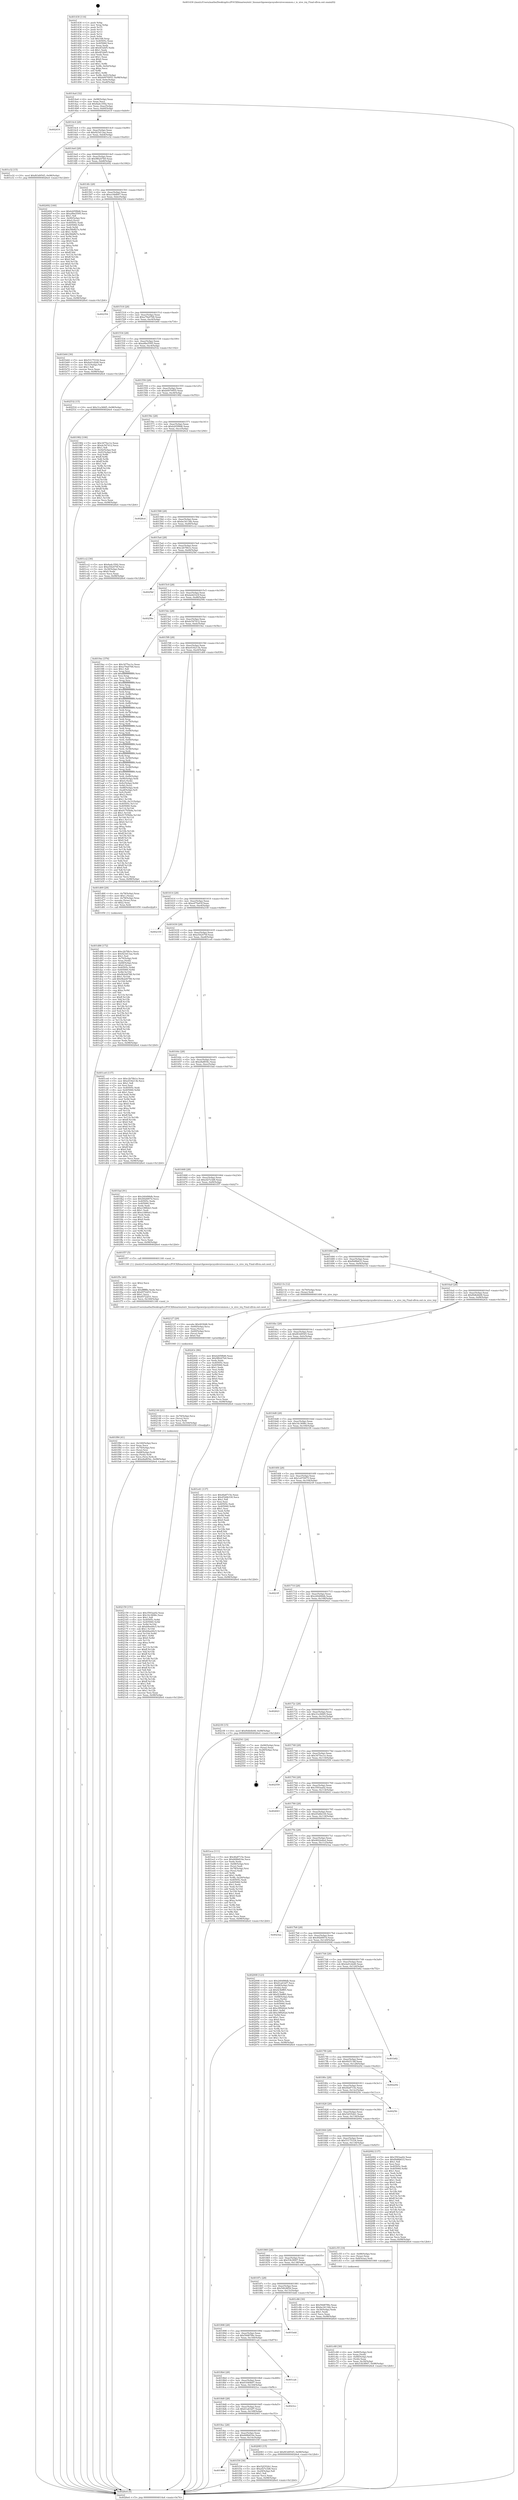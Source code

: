digraph "0x401430" {
  label = "0x401430 (/mnt/c/Users/mathe/Desktop/tcc/POCII/binaries/extr_linuxarchpowerpcsysdevxivecommon.c_is_xive_irq_Final-ollvm.out::main(0))"
  labelloc = "t"
  node[shape=record]

  Entry [label="",width=0.3,height=0.3,shape=circle,fillcolor=black,style=filled]
  "0x4014a4" [label="{
     0x4014a4 [32]\l
     | [instrs]\l
     &nbsp;&nbsp;0x4014a4 \<+6\>: mov -0x98(%rbp),%eax\l
     &nbsp;&nbsp;0x4014aa \<+2\>: mov %eax,%ecx\l
     &nbsp;&nbsp;0x4014ac \<+6\>: sub $0x8adc3592,%ecx\l
     &nbsp;&nbsp;0x4014b2 \<+6\>: mov %eax,-0xac(%rbp)\l
     &nbsp;&nbsp;0x4014b8 \<+6\>: mov %ecx,-0xb0(%rbp)\l
     &nbsp;&nbsp;0x4014be \<+6\>: je 0000000000402419 \<main+0xfe9\>\l
  }"]
  "0x402419" [label="{
     0x402419\l
  }", style=dashed]
  "0x4014c4" [label="{
     0x4014c4 [28]\l
     | [instrs]\l
     &nbsp;&nbsp;0x4014c4 \<+5\>: jmp 00000000004014c9 \<main+0x99\>\l
     &nbsp;&nbsp;0x4014c9 \<+6\>: mov -0xac(%rbp),%eax\l
     &nbsp;&nbsp;0x4014cf \<+5\>: sub $0x923d13aa,%eax\l
     &nbsp;&nbsp;0x4014d4 \<+6\>: mov %eax,-0xb4(%rbp)\l
     &nbsp;&nbsp;0x4014da \<+6\>: je 0000000000401e32 \<main+0xa02\>\l
  }"]
  Exit [label="",width=0.3,height=0.3,shape=circle,fillcolor=black,style=filled,peripheries=2]
  "0x401e32" [label="{
     0x401e32 [15]\l
     | [instrs]\l
     &nbsp;&nbsp;0x401e32 \<+10\>: movl $0xf63d9545,-0x98(%rbp)\l
     &nbsp;&nbsp;0x401e3c \<+5\>: jmp 00000000004026e4 \<main+0x12b4\>\l
  }"]
  "0x4014e0" [label="{
     0x4014e0 [28]\l
     | [instrs]\l
     &nbsp;&nbsp;0x4014e0 \<+5\>: jmp 00000000004014e5 \<main+0xb5\>\l
     &nbsp;&nbsp;0x4014e5 \<+6\>: mov -0xac(%rbp),%eax\l
     &nbsp;&nbsp;0x4014eb \<+5\>: sub $0x9f6247b9,%eax\l
     &nbsp;&nbsp;0x4014f0 \<+6\>: mov %eax,-0xb8(%rbp)\l
     &nbsp;&nbsp;0x4014f6 \<+6\>: je 0000000000402492 \<main+0x1062\>\l
  }"]
  "0x402159" [label="{
     0x402159 [151]\l
     | [instrs]\l
     &nbsp;&nbsp;0x402159 \<+5\>: mov $0x3593aa02,%eax\l
     &nbsp;&nbsp;0x40215e \<+5\>: mov $0x16c3696c,%esi\l
     &nbsp;&nbsp;0x402163 \<+2\>: mov $0x1,%dl\l
     &nbsp;&nbsp;0x402165 \<+8\>: mov 0x40505c,%r8d\l
     &nbsp;&nbsp;0x40216d \<+8\>: mov 0x405060,%r9d\l
     &nbsp;&nbsp;0x402175 \<+3\>: mov %r8d,%r10d\l
     &nbsp;&nbsp;0x402178 \<+7\>: sub $0xb9ee00c5,%r10d\l
     &nbsp;&nbsp;0x40217f \<+4\>: sub $0x1,%r10d\l
     &nbsp;&nbsp;0x402183 \<+7\>: add $0xb9ee00c5,%r10d\l
     &nbsp;&nbsp;0x40218a \<+4\>: imul %r10d,%r8d\l
     &nbsp;&nbsp;0x40218e \<+4\>: and $0x1,%r8d\l
     &nbsp;&nbsp;0x402192 \<+4\>: cmp $0x0,%r8d\l
     &nbsp;&nbsp;0x402196 \<+4\>: sete %r11b\l
     &nbsp;&nbsp;0x40219a \<+4\>: cmp $0xa,%r9d\l
     &nbsp;&nbsp;0x40219e \<+3\>: setl %bl\l
     &nbsp;&nbsp;0x4021a1 \<+3\>: mov %r11b,%r14b\l
     &nbsp;&nbsp;0x4021a4 \<+4\>: xor $0xff,%r14b\l
     &nbsp;&nbsp;0x4021a8 \<+3\>: mov %bl,%r15b\l
     &nbsp;&nbsp;0x4021ab \<+4\>: xor $0xff,%r15b\l
     &nbsp;&nbsp;0x4021af \<+3\>: xor $0x1,%dl\l
     &nbsp;&nbsp;0x4021b2 \<+3\>: mov %r14b,%r12b\l
     &nbsp;&nbsp;0x4021b5 \<+4\>: and $0xff,%r12b\l
     &nbsp;&nbsp;0x4021b9 \<+3\>: and %dl,%r11b\l
     &nbsp;&nbsp;0x4021bc \<+3\>: mov %r15b,%r13b\l
     &nbsp;&nbsp;0x4021bf \<+4\>: and $0xff,%r13b\l
     &nbsp;&nbsp;0x4021c3 \<+2\>: and %dl,%bl\l
     &nbsp;&nbsp;0x4021c5 \<+3\>: or %r11b,%r12b\l
     &nbsp;&nbsp;0x4021c8 \<+3\>: or %bl,%r13b\l
     &nbsp;&nbsp;0x4021cb \<+3\>: xor %r13b,%r12b\l
     &nbsp;&nbsp;0x4021ce \<+3\>: or %r15b,%r14b\l
     &nbsp;&nbsp;0x4021d1 \<+4\>: xor $0xff,%r14b\l
     &nbsp;&nbsp;0x4021d5 \<+3\>: or $0x1,%dl\l
     &nbsp;&nbsp;0x4021d8 \<+3\>: and %dl,%r14b\l
     &nbsp;&nbsp;0x4021db \<+3\>: or %r14b,%r12b\l
     &nbsp;&nbsp;0x4021de \<+4\>: test $0x1,%r12b\l
     &nbsp;&nbsp;0x4021e2 \<+3\>: cmovne %esi,%eax\l
     &nbsp;&nbsp;0x4021e5 \<+6\>: mov %eax,-0x98(%rbp)\l
     &nbsp;&nbsp;0x4021eb \<+5\>: jmp 00000000004026e4 \<main+0x12b4\>\l
  }"]
  "0x402492" [label="{
     0x402492 [160]\l
     | [instrs]\l
     &nbsp;&nbsp;0x402492 \<+5\>: mov $0xb205f8d6,%eax\l
     &nbsp;&nbsp;0x402497 \<+5\>: mov $0xa9be5595,%ecx\l
     &nbsp;&nbsp;0x40249c \<+2\>: mov $0x1,%dl\l
     &nbsp;&nbsp;0x40249e \<+7\>: mov -0x90(%rbp),%rsi\l
     &nbsp;&nbsp;0x4024a5 \<+6\>: movl $0x0,(%rsi)\l
     &nbsp;&nbsp;0x4024ab \<+7\>: mov 0x40505c,%edi\l
     &nbsp;&nbsp;0x4024b2 \<+8\>: mov 0x405060,%r8d\l
     &nbsp;&nbsp;0x4024ba \<+3\>: mov %edi,%r9d\l
     &nbsp;&nbsp;0x4024bd \<+7\>: add $0x56bff27e,%r9d\l
     &nbsp;&nbsp;0x4024c4 \<+4\>: sub $0x1,%r9d\l
     &nbsp;&nbsp;0x4024c8 \<+7\>: sub $0x56bff27e,%r9d\l
     &nbsp;&nbsp;0x4024cf \<+4\>: imul %r9d,%edi\l
     &nbsp;&nbsp;0x4024d3 \<+3\>: and $0x1,%edi\l
     &nbsp;&nbsp;0x4024d6 \<+3\>: cmp $0x0,%edi\l
     &nbsp;&nbsp;0x4024d9 \<+4\>: sete %r10b\l
     &nbsp;&nbsp;0x4024dd \<+4\>: cmp $0xa,%r8d\l
     &nbsp;&nbsp;0x4024e1 \<+4\>: setl %r11b\l
     &nbsp;&nbsp;0x4024e5 \<+3\>: mov %r10b,%bl\l
     &nbsp;&nbsp;0x4024e8 \<+3\>: xor $0xff,%bl\l
     &nbsp;&nbsp;0x4024eb \<+3\>: mov %r11b,%r14b\l
     &nbsp;&nbsp;0x4024ee \<+4\>: xor $0xff,%r14b\l
     &nbsp;&nbsp;0x4024f2 \<+3\>: xor $0x0,%dl\l
     &nbsp;&nbsp;0x4024f5 \<+3\>: mov %bl,%r15b\l
     &nbsp;&nbsp;0x4024f8 \<+4\>: and $0x0,%r15b\l
     &nbsp;&nbsp;0x4024fc \<+3\>: and %dl,%r10b\l
     &nbsp;&nbsp;0x4024ff \<+3\>: mov %r14b,%r12b\l
     &nbsp;&nbsp;0x402502 \<+4\>: and $0x0,%r12b\l
     &nbsp;&nbsp;0x402506 \<+3\>: and %dl,%r11b\l
     &nbsp;&nbsp;0x402509 \<+3\>: or %r10b,%r15b\l
     &nbsp;&nbsp;0x40250c \<+3\>: or %r11b,%r12b\l
     &nbsp;&nbsp;0x40250f \<+3\>: xor %r12b,%r15b\l
     &nbsp;&nbsp;0x402512 \<+3\>: or %r14b,%bl\l
     &nbsp;&nbsp;0x402515 \<+3\>: xor $0xff,%bl\l
     &nbsp;&nbsp;0x402518 \<+3\>: or $0x0,%dl\l
     &nbsp;&nbsp;0x40251b \<+2\>: and %dl,%bl\l
     &nbsp;&nbsp;0x40251d \<+3\>: or %bl,%r15b\l
     &nbsp;&nbsp;0x402520 \<+4\>: test $0x1,%r15b\l
     &nbsp;&nbsp;0x402524 \<+3\>: cmovne %ecx,%eax\l
     &nbsp;&nbsp;0x402527 \<+6\>: mov %eax,-0x98(%rbp)\l
     &nbsp;&nbsp;0x40252d \<+5\>: jmp 00000000004026e4 \<main+0x12b4\>\l
  }"]
  "0x4014fc" [label="{
     0x4014fc [28]\l
     | [instrs]\l
     &nbsp;&nbsp;0x4014fc \<+5\>: jmp 0000000000401501 \<main+0xd1\>\l
     &nbsp;&nbsp;0x401501 \<+6\>: mov -0xac(%rbp),%eax\l
     &nbsp;&nbsp;0x401507 \<+5\>: sub $0xa16bf847,%eax\l
     &nbsp;&nbsp;0x40150c \<+6\>: mov %eax,-0xbc(%rbp)\l
     &nbsp;&nbsp;0x401512 \<+6\>: je 0000000000402354 \<main+0xf24\>\l
  }"]
  "0x402144" [label="{
     0x402144 [21]\l
     | [instrs]\l
     &nbsp;&nbsp;0x402144 \<+4\>: mov -0x70(%rbp),%rcx\l
     &nbsp;&nbsp;0x402148 \<+3\>: mov (%rcx),%rcx\l
     &nbsp;&nbsp;0x40214b \<+3\>: mov %rcx,%rdi\l
     &nbsp;&nbsp;0x40214e \<+6\>: mov %eax,-0x164(%rbp)\l
     &nbsp;&nbsp;0x402154 \<+5\>: call 0000000000401030 \<free@plt\>\l
     | [calls]\l
     &nbsp;&nbsp;0x401030 \{1\} (unknown)\l
  }"]
  "0x402354" [label="{
     0x402354\l
  }", style=dashed]
  "0x401518" [label="{
     0x401518 [28]\l
     | [instrs]\l
     &nbsp;&nbsp;0x401518 \<+5\>: jmp 000000000040151d \<main+0xed\>\l
     &nbsp;&nbsp;0x40151d \<+6\>: mov -0xac(%rbp),%eax\l
     &nbsp;&nbsp;0x401523 \<+5\>: sub $0xa79a0768,%eax\l
     &nbsp;&nbsp;0x401528 \<+6\>: mov %eax,-0xc0(%rbp)\l
     &nbsp;&nbsp;0x40152e \<+6\>: je 0000000000401b64 \<main+0x734\>\l
  }"]
  "0x402127" [label="{
     0x402127 [29]\l
     | [instrs]\l
     &nbsp;&nbsp;0x402127 \<+10\>: movabs $0x4030d6,%rdi\l
     &nbsp;&nbsp;0x402131 \<+4\>: mov -0x60(%rbp),%rcx\l
     &nbsp;&nbsp;0x402135 \<+2\>: mov %eax,(%rcx)\l
     &nbsp;&nbsp;0x402137 \<+4\>: mov -0x60(%rbp),%rcx\l
     &nbsp;&nbsp;0x40213b \<+2\>: mov (%rcx),%esi\l
     &nbsp;&nbsp;0x40213d \<+2\>: mov $0x0,%al\l
     &nbsp;&nbsp;0x40213f \<+5\>: call 0000000000401040 \<printf@plt\>\l
     | [calls]\l
     &nbsp;&nbsp;0x401040 \{1\} (unknown)\l
  }"]
  "0x401b64" [label="{
     0x401b64 [30]\l
     | [instrs]\l
     &nbsp;&nbsp;0x401b64 \<+5\>: mov $0x53175334,%eax\l
     &nbsp;&nbsp;0x401b69 \<+5\>: mov $0x4a01d2d0,%ecx\l
     &nbsp;&nbsp;0x401b6e \<+3\>: mov -0x31(%rbp),%dl\l
     &nbsp;&nbsp;0x401b71 \<+3\>: test $0x1,%dl\l
     &nbsp;&nbsp;0x401b74 \<+3\>: cmovne %ecx,%eax\l
     &nbsp;&nbsp;0x401b77 \<+6\>: mov %eax,-0x98(%rbp)\l
     &nbsp;&nbsp;0x401b7d \<+5\>: jmp 00000000004026e4 \<main+0x12b4\>\l
  }"]
  "0x401534" [label="{
     0x401534 [28]\l
     | [instrs]\l
     &nbsp;&nbsp;0x401534 \<+5\>: jmp 0000000000401539 \<main+0x109\>\l
     &nbsp;&nbsp;0x401539 \<+6\>: mov -0xac(%rbp),%eax\l
     &nbsp;&nbsp;0x40153f \<+5\>: sub $0xa9be5595,%eax\l
     &nbsp;&nbsp;0x401544 \<+6\>: mov %eax,-0xc4(%rbp)\l
     &nbsp;&nbsp;0x40154a \<+6\>: je 0000000000402532 \<main+0x1102\>\l
  }"]
  "0x401f84" [label="{
     0x401f84 [41]\l
     | [instrs]\l
     &nbsp;&nbsp;0x401f84 \<+6\>: mov -0x160(%rbp),%ecx\l
     &nbsp;&nbsp;0x401f8a \<+3\>: imul %eax,%ecx\l
     &nbsp;&nbsp;0x401f8d \<+4\>: mov -0x70(%rbp),%rsi\l
     &nbsp;&nbsp;0x401f91 \<+3\>: mov (%rsi),%rsi\l
     &nbsp;&nbsp;0x401f94 \<+4\>: mov -0x68(%rbp),%rdi\l
     &nbsp;&nbsp;0x401f98 \<+3\>: movslq (%rdi),%rdi\l
     &nbsp;&nbsp;0x401f9b \<+3\>: mov %ecx,(%rsi,%rdi,4)\l
     &nbsp;&nbsp;0x401f9e \<+10\>: movl $0xe8af654c,-0x98(%rbp)\l
     &nbsp;&nbsp;0x401fa8 \<+5\>: jmp 00000000004026e4 \<main+0x12b4\>\l
  }"]
  "0x402532" [label="{
     0x402532 [15]\l
     | [instrs]\l
     &nbsp;&nbsp;0x402532 \<+10\>: movl $0x31a36fd5,-0x98(%rbp)\l
     &nbsp;&nbsp;0x40253c \<+5\>: jmp 00000000004026e4 \<main+0x12b4\>\l
  }"]
  "0x401550" [label="{
     0x401550 [28]\l
     | [instrs]\l
     &nbsp;&nbsp;0x401550 \<+5\>: jmp 0000000000401555 \<main+0x125\>\l
     &nbsp;&nbsp;0x401555 \<+6\>: mov -0xac(%rbp),%eax\l
     &nbsp;&nbsp;0x40155b \<+5\>: sub $0xb0970955,%eax\l
     &nbsp;&nbsp;0x401560 \<+6\>: mov %eax,-0xc8(%rbp)\l
     &nbsp;&nbsp;0x401566 \<+6\>: je 0000000000401982 \<main+0x552\>\l
  }"]
  "0x401f5c" [label="{
     0x401f5c [40]\l
     | [instrs]\l
     &nbsp;&nbsp;0x401f5c \<+5\>: mov $0x2,%ecx\l
     &nbsp;&nbsp;0x401f61 \<+1\>: cltd\l
     &nbsp;&nbsp;0x401f62 \<+2\>: idiv %ecx\l
     &nbsp;&nbsp;0x401f64 \<+6\>: imul $0xfffffffe,%edx,%ecx\l
     &nbsp;&nbsp;0x401f6a \<+6\>: add $0x65722f31,%ecx\l
     &nbsp;&nbsp;0x401f70 \<+3\>: add $0x1,%ecx\l
     &nbsp;&nbsp;0x401f73 \<+6\>: sub $0x65722f31,%ecx\l
     &nbsp;&nbsp;0x401f79 \<+6\>: mov %ecx,-0x160(%rbp)\l
     &nbsp;&nbsp;0x401f7f \<+5\>: call 0000000000401160 \<next_i\>\l
     | [calls]\l
     &nbsp;&nbsp;0x401160 \{1\} (/mnt/c/Users/mathe/Desktop/tcc/POCII/binaries/extr_linuxarchpowerpcsysdevxivecommon.c_is_xive_irq_Final-ollvm.out::next_i)\l
  }"]
  "0x401982" [label="{
     0x401982 [106]\l
     | [instrs]\l
     &nbsp;&nbsp;0x401982 \<+5\>: mov $0x3475ec1e,%eax\l
     &nbsp;&nbsp;0x401987 \<+5\>: mov $0xdc547412,%ecx\l
     &nbsp;&nbsp;0x40198c \<+2\>: mov $0x1,%dl\l
     &nbsp;&nbsp;0x40198e \<+7\>: mov -0x92(%rbp),%sil\l
     &nbsp;&nbsp;0x401995 \<+7\>: mov -0x91(%rbp),%dil\l
     &nbsp;&nbsp;0x40199c \<+3\>: mov %sil,%r8b\l
     &nbsp;&nbsp;0x40199f \<+4\>: xor $0xff,%r8b\l
     &nbsp;&nbsp;0x4019a3 \<+3\>: mov %dil,%r9b\l
     &nbsp;&nbsp;0x4019a6 \<+4\>: xor $0xff,%r9b\l
     &nbsp;&nbsp;0x4019aa \<+3\>: xor $0x1,%dl\l
     &nbsp;&nbsp;0x4019ad \<+3\>: mov %r8b,%r10b\l
     &nbsp;&nbsp;0x4019b0 \<+4\>: and $0xff,%r10b\l
     &nbsp;&nbsp;0x4019b4 \<+3\>: and %dl,%sil\l
     &nbsp;&nbsp;0x4019b7 \<+3\>: mov %r9b,%r11b\l
     &nbsp;&nbsp;0x4019ba \<+4\>: and $0xff,%r11b\l
     &nbsp;&nbsp;0x4019be \<+3\>: and %dl,%dil\l
     &nbsp;&nbsp;0x4019c1 \<+3\>: or %sil,%r10b\l
     &nbsp;&nbsp;0x4019c4 \<+3\>: or %dil,%r11b\l
     &nbsp;&nbsp;0x4019c7 \<+3\>: xor %r11b,%r10b\l
     &nbsp;&nbsp;0x4019ca \<+3\>: or %r9b,%r8b\l
     &nbsp;&nbsp;0x4019cd \<+4\>: xor $0xff,%r8b\l
     &nbsp;&nbsp;0x4019d1 \<+3\>: or $0x1,%dl\l
     &nbsp;&nbsp;0x4019d4 \<+3\>: and %dl,%r8b\l
     &nbsp;&nbsp;0x4019d7 \<+3\>: or %r8b,%r10b\l
     &nbsp;&nbsp;0x4019da \<+4\>: test $0x1,%r10b\l
     &nbsp;&nbsp;0x4019de \<+3\>: cmovne %ecx,%eax\l
     &nbsp;&nbsp;0x4019e1 \<+6\>: mov %eax,-0x98(%rbp)\l
     &nbsp;&nbsp;0x4019e7 \<+5\>: jmp 00000000004026e4 \<main+0x12b4\>\l
  }"]
  "0x40156c" [label="{
     0x40156c [28]\l
     | [instrs]\l
     &nbsp;&nbsp;0x40156c \<+5\>: jmp 0000000000401571 \<main+0x141\>\l
     &nbsp;&nbsp;0x401571 \<+6\>: mov -0xac(%rbp),%eax\l
     &nbsp;&nbsp;0x401577 \<+5\>: sub $0xb205f8d6,%eax\l
     &nbsp;&nbsp;0x40157c \<+6\>: mov %eax,-0xcc(%rbp)\l
     &nbsp;&nbsp;0x401582 \<+6\>: je 00000000004026cd \<main+0x129d\>\l
  }"]
  "0x4026e4" [label="{
     0x4026e4 [5]\l
     | [instrs]\l
     &nbsp;&nbsp;0x4026e4 \<+5\>: jmp 00000000004014a4 \<main+0x74\>\l
  }"]
  "0x401430" [label="{
     0x401430 [116]\l
     | [instrs]\l
     &nbsp;&nbsp;0x401430 \<+1\>: push %rbp\l
     &nbsp;&nbsp;0x401431 \<+3\>: mov %rsp,%rbp\l
     &nbsp;&nbsp;0x401434 \<+2\>: push %r15\l
     &nbsp;&nbsp;0x401436 \<+2\>: push %r14\l
     &nbsp;&nbsp;0x401438 \<+2\>: push %r13\l
     &nbsp;&nbsp;0x40143a \<+2\>: push %r12\l
     &nbsp;&nbsp;0x40143c \<+1\>: push %rbx\l
     &nbsp;&nbsp;0x40143d \<+7\>: sub $0x168,%rsp\l
     &nbsp;&nbsp;0x401444 \<+7\>: mov 0x40505c,%eax\l
     &nbsp;&nbsp;0x40144b \<+7\>: mov 0x405060,%ecx\l
     &nbsp;&nbsp;0x401452 \<+2\>: mov %eax,%edx\l
     &nbsp;&nbsp;0x401454 \<+6\>: add $0x4f32bf5,%edx\l
     &nbsp;&nbsp;0x40145a \<+3\>: sub $0x1,%edx\l
     &nbsp;&nbsp;0x40145d \<+6\>: sub $0x4f32bf5,%edx\l
     &nbsp;&nbsp;0x401463 \<+3\>: imul %edx,%eax\l
     &nbsp;&nbsp;0x401466 \<+3\>: and $0x1,%eax\l
     &nbsp;&nbsp;0x401469 \<+3\>: cmp $0x0,%eax\l
     &nbsp;&nbsp;0x40146c \<+4\>: sete %r8b\l
     &nbsp;&nbsp;0x401470 \<+4\>: and $0x1,%r8b\l
     &nbsp;&nbsp;0x401474 \<+7\>: mov %r8b,-0x92(%rbp)\l
     &nbsp;&nbsp;0x40147b \<+3\>: cmp $0xa,%ecx\l
     &nbsp;&nbsp;0x40147e \<+4\>: setl %r8b\l
     &nbsp;&nbsp;0x401482 \<+4\>: and $0x1,%r8b\l
     &nbsp;&nbsp;0x401486 \<+7\>: mov %r8b,-0x91(%rbp)\l
     &nbsp;&nbsp;0x40148d \<+10\>: movl $0xb0970955,-0x98(%rbp)\l
     &nbsp;&nbsp;0x401497 \<+6\>: mov %edi,-0x9c(%rbp)\l
     &nbsp;&nbsp;0x40149d \<+7\>: mov %rsi,-0xa8(%rbp)\l
  }"]
  "0x401908" [label="{
     0x401908\l
  }", style=dashed]
  "0x4026cd" [label="{
     0x4026cd\l
  }", style=dashed]
  "0x401588" [label="{
     0x401588 [28]\l
     | [instrs]\l
     &nbsp;&nbsp;0x401588 \<+5\>: jmp 000000000040158d \<main+0x15d\>\l
     &nbsp;&nbsp;0x40158d \<+6\>: mov -0xac(%rbp),%eax\l
     &nbsp;&nbsp;0x401593 \<+5\>: sub $0xbe34134b,%eax\l
     &nbsp;&nbsp;0x401598 \<+6\>: mov %eax,-0xd0(%rbp)\l
     &nbsp;&nbsp;0x40159e \<+6\>: je 0000000000401cc2 \<main+0x892\>\l
  }"]
  "0x401f39" [label="{
     0x401f39 [30]\l
     | [instrs]\l
     &nbsp;&nbsp;0x401f39 \<+5\>: mov $0x52f352b1,%eax\l
     &nbsp;&nbsp;0x401f3e \<+5\>: mov $0xef27e3d8,%ecx\l
     &nbsp;&nbsp;0x401f43 \<+3\>: mov -0x29(%rbp),%dl\l
     &nbsp;&nbsp;0x401f46 \<+3\>: test $0x1,%dl\l
     &nbsp;&nbsp;0x401f49 \<+3\>: cmovne %ecx,%eax\l
     &nbsp;&nbsp;0x401f4c \<+6\>: mov %eax,-0x98(%rbp)\l
     &nbsp;&nbsp;0x401f52 \<+5\>: jmp 00000000004026e4 \<main+0x12b4\>\l
  }"]
  "0x401cc2" [label="{
     0x401cc2 [30]\l
     | [instrs]\l
     &nbsp;&nbsp;0x401cc2 \<+5\>: mov $0x8adc3592,%eax\l
     &nbsp;&nbsp;0x401cc7 \<+5\>: mov $0xe542470f,%ecx\l
     &nbsp;&nbsp;0x401ccc \<+3\>: mov -0x30(%rbp),%edx\l
     &nbsp;&nbsp;0x401ccf \<+3\>: cmp $0x0,%edx\l
     &nbsp;&nbsp;0x401cd2 \<+3\>: cmove %ecx,%eax\l
     &nbsp;&nbsp;0x401cd5 \<+6\>: mov %eax,-0x98(%rbp)\l
     &nbsp;&nbsp;0x401cdb \<+5\>: jmp 00000000004026e4 \<main+0x12b4\>\l
  }"]
  "0x4015a4" [label="{
     0x4015a4 [28]\l
     | [instrs]\l
     &nbsp;&nbsp;0x4015a4 \<+5\>: jmp 00000000004015a9 \<main+0x179\>\l
     &nbsp;&nbsp;0x4015a9 \<+6\>: mov -0xac(%rbp),%eax\l
     &nbsp;&nbsp;0x4015af \<+5\>: sub $0xc2b78b1e,%eax\l
     &nbsp;&nbsp;0x4015b4 \<+6\>: mov %eax,-0xd4(%rbp)\l
     &nbsp;&nbsp;0x4015ba \<+6\>: je 00000000004025bf \<main+0x118f\>\l
  }"]
  "0x4018ec" [label="{
     0x4018ec [28]\l
     | [instrs]\l
     &nbsp;&nbsp;0x4018ec \<+5\>: jmp 00000000004018f1 \<main+0x4c1\>\l
     &nbsp;&nbsp;0x4018f1 \<+6\>: mov -0xac(%rbp),%eax\l
     &nbsp;&nbsp;0x4018f7 \<+5\>: sub $0x668b816e,%eax\l
     &nbsp;&nbsp;0x4018fc \<+6\>: mov %eax,-0x14c(%rbp)\l
     &nbsp;&nbsp;0x401902 \<+6\>: je 0000000000401f39 \<main+0xb09\>\l
  }"]
  "0x4025bf" [label="{
     0x4025bf\l
  }", style=dashed]
  "0x4015c0" [label="{
     0x4015c0 [28]\l
     | [instrs]\l
     &nbsp;&nbsp;0x4015c0 \<+5\>: jmp 00000000004015c5 \<main+0x195\>\l
     &nbsp;&nbsp;0x4015c5 \<+6\>: mov -0xac(%rbp),%eax\l
     &nbsp;&nbsp;0x4015cb \<+5\>: sub $0xda4d1b3f,%eax\l
     &nbsp;&nbsp;0x4015d0 \<+6\>: mov %eax,-0xd8(%rbp)\l
     &nbsp;&nbsp;0x4015d6 \<+6\>: je 000000000040259e \<main+0x116e\>\l
  }"]
  "0x402083" [label="{
     0x402083 [15]\l
     | [instrs]\l
     &nbsp;&nbsp;0x402083 \<+10\>: movl $0xf63d9545,-0x98(%rbp)\l
     &nbsp;&nbsp;0x40208d \<+5\>: jmp 00000000004026e4 \<main+0x12b4\>\l
  }"]
  "0x40259e" [label="{
     0x40259e\l
  }", style=dashed]
  "0x4015dc" [label="{
     0x4015dc [28]\l
     | [instrs]\l
     &nbsp;&nbsp;0x4015dc \<+5\>: jmp 00000000004015e1 \<main+0x1b1\>\l
     &nbsp;&nbsp;0x4015e1 \<+6\>: mov -0xac(%rbp),%eax\l
     &nbsp;&nbsp;0x4015e7 \<+5\>: sub $0xdc547412,%eax\l
     &nbsp;&nbsp;0x4015ec \<+6\>: mov %eax,-0xdc(%rbp)\l
     &nbsp;&nbsp;0x4015f2 \<+6\>: je 00000000004019ec \<main+0x5bc\>\l
  }"]
  "0x4018d0" [label="{
     0x4018d0 [28]\l
     | [instrs]\l
     &nbsp;&nbsp;0x4018d0 \<+5\>: jmp 00000000004018d5 \<main+0x4a5\>\l
     &nbsp;&nbsp;0x4018d5 \<+6\>: mov -0xac(%rbp),%eax\l
     &nbsp;&nbsp;0x4018db \<+5\>: sub $0x61a632f7,%eax\l
     &nbsp;&nbsp;0x4018e0 \<+6\>: mov %eax,-0x148(%rbp)\l
     &nbsp;&nbsp;0x4018e6 \<+6\>: je 0000000000402083 \<main+0xc53\>\l
  }"]
  "0x4019ec" [label="{
     0x4019ec [376]\l
     | [instrs]\l
     &nbsp;&nbsp;0x4019ec \<+5\>: mov $0x3475ec1e,%eax\l
     &nbsp;&nbsp;0x4019f1 \<+5\>: mov $0xa79a0768,%ecx\l
     &nbsp;&nbsp;0x4019f6 \<+2\>: mov $0x1,%dl\l
     &nbsp;&nbsp;0x4019f8 \<+3\>: mov %rsp,%rsi\l
     &nbsp;&nbsp;0x4019fb \<+4\>: add $0xfffffffffffffff0,%rsi\l
     &nbsp;&nbsp;0x4019ff \<+3\>: mov %rsi,%rsp\l
     &nbsp;&nbsp;0x401a02 \<+7\>: mov %rsi,-0x90(%rbp)\l
     &nbsp;&nbsp;0x401a09 \<+3\>: mov %rsp,%rsi\l
     &nbsp;&nbsp;0x401a0c \<+4\>: add $0xfffffffffffffff0,%rsi\l
     &nbsp;&nbsp;0x401a10 \<+3\>: mov %rsi,%rsp\l
     &nbsp;&nbsp;0x401a13 \<+3\>: mov %rsp,%rdi\l
     &nbsp;&nbsp;0x401a16 \<+4\>: add $0xfffffffffffffff0,%rdi\l
     &nbsp;&nbsp;0x401a1a \<+3\>: mov %rdi,%rsp\l
     &nbsp;&nbsp;0x401a1d \<+7\>: mov %rdi,-0x88(%rbp)\l
     &nbsp;&nbsp;0x401a24 \<+3\>: mov %rsp,%rdi\l
     &nbsp;&nbsp;0x401a27 \<+4\>: add $0xfffffffffffffff0,%rdi\l
     &nbsp;&nbsp;0x401a2b \<+3\>: mov %rdi,%rsp\l
     &nbsp;&nbsp;0x401a2e \<+4\>: mov %rdi,-0x80(%rbp)\l
     &nbsp;&nbsp;0x401a32 \<+3\>: mov %rsp,%rdi\l
     &nbsp;&nbsp;0x401a35 \<+4\>: add $0xfffffffffffffff0,%rdi\l
     &nbsp;&nbsp;0x401a39 \<+3\>: mov %rdi,%rsp\l
     &nbsp;&nbsp;0x401a3c \<+4\>: mov %rdi,-0x78(%rbp)\l
     &nbsp;&nbsp;0x401a40 \<+3\>: mov %rsp,%rdi\l
     &nbsp;&nbsp;0x401a43 \<+4\>: add $0xfffffffffffffff0,%rdi\l
     &nbsp;&nbsp;0x401a47 \<+3\>: mov %rdi,%rsp\l
     &nbsp;&nbsp;0x401a4a \<+4\>: mov %rdi,-0x70(%rbp)\l
     &nbsp;&nbsp;0x401a4e \<+3\>: mov %rsp,%rdi\l
     &nbsp;&nbsp;0x401a51 \<+4\>: add $0xfffffffffffffff0,%rdi\l
     &nbsp;&nbsp;0x401a55 \<+3\>: mov %rdi,%rsp\l
     &nbsp;&nbsp;0x401a58 \<+4\>: mov %rdi,-0x68(%rbp)\l
     &nbsp;&nbsp;0x401a5c \<+3\>: mov %rsp,%rdi\l
     &nbsp;&nbsp;0x401a5f \<+4\>: add $0xfffffffffffffff0,%rdi\l
     &nbsp;&nbsp;0x401a63 \<+3\>: mov %rdi,%rsp\l
     &nbsp;&nbsp;0x401a66 \<+4\>: mov %rdi,-0x60(%rbp)\l
     &nbsp;&nbsp;0x401a6a \<+3\>: mov %rsp,%rdi\l
     &nbsp;&nbsp;0x401a6d \<+4\>: add $0xfffffffffffffff0,%rdi\l
     &nbsp;&nbsp;0x401a71 \<+3\>: mov %rdi,%rsp\l
     &nbsp;&nbsp;0x401a74 \<+4\>: mov %rdi,-0x58(%rbp)\l
     &nbsp;&nbsp;0x401a78 \<+3\>: mov %rsp,%rdi\l
     &nbsp;&nbsp;0x401a7b \<+4\>: add $0xfffffffffffffff0,%rdi\l
     &nbsp;&nbsp;0x401a7f \<+3\>: mov %rdi,%rsp\l
     &nbsp;&nbsp;0x401a82 \<+4\>: mov %rdi,-0x50(%rbp)\l
     &nbsp;&nbsp;0x401a86 \<+3\>: mov %rsp,%rdi\l
     &nbsp;&nbsp;0x401a89 \<+4\>: add $0xfffffffffffffff0,%rdi\l
     &nbsp;&nbsp;0x401a8d \<+3\>: mov %rdi,%rsp\l
     &nbsp;&nbsp;0x401a90 \<+4\>: mov %rdi,-0x48(%rbp)\l
     &nbsp;&nbsp;0x401a94 \<+3\>: mov %rsp,%rdi\l
     &nbsp;&nbsp;0x401a97 \<+4\>: add $0xfffffffffffffff0,%rdi\l
     &nbsp;&nbsp;0x401a9b \<+3\>: mov %rdi,%rsp\l
     &nbsp;&nbsp;0x401a9e \<+4\>: mov %rdi,-0x40(%rbp)\l
     &nbsp;&nbsp;0x401aa2 \<+7\>: mov -0x90(%rbp),%rdi\l
     &nbsp;&nbsp;0x401aa9 \<+6\>: movl $0x0,(%rdi)\l
     &nbsp;&nbsp;0x401aaf \<+7\>: mov -0x9c(%rbp),%r8d\l
     &nbsp;&nbsp;0x401ab6 \<+3\>: mov %r8d,(%rsi)\l
     &nbsp;&nbsp;0x401ab9 \<+7\>: mov -0x88(%rbp),%rdi\l
     &nbsp;&nbsp;0x401ac0 \<+7\>: mov -0xa8(%rbp),%r9\l
     &nbsp;&nbsp;0x401ac7 \<+3\>: mov %r9,(%rdi)\l
     &nbsp;&nbsp;0x401aca \<+3\>: cmpl $0x2,(%rsi)\l
     &nbsp;&nbsp;0x401acd \<+4\>: setne %r10b\l
     &nbsp;&nbsp;0x401ad1 \<+4\>: and $0x1,%r10b\l
     &nbsp;&nbsp;0x401ad5 \<+4\>: mov %r10b,-0x31(%rbp)\l
     &nbsp;&nbsp;0x401ad9 \<+8\>: mov 0x40505c,%r11d\l
     &nbsp;&nbsp;0x401ae1 \<+7\>: mov 0x405060,%ebx\l
     &nbsp;&nbsp;0x401ae8 \<+3\>: mov %r11d,%r14d\l
     &nbsp;&nbsp;0x401aeb \<+7\>: add $0x91705b9a,%r14d\l
     &nbsp;&nbsp;0x401af2 \<+4\>: sub $0x1,%r14d\l
     &nbsp;&nbsp;0x401af6 \<+7\>: sub $0x91705b9a,%r14d\l
     &nbsp;&nbsp;0x401afd \<+4\>: imul %r14d,%r11d\l
     &nbsp;&nbsp;0x401b01 \<+4\>: and $0x1,%r11d\l
     &nbsp;&nbsp;0x401b05 \<+4\>: cmp $0x0,%r11d\l
     &nbsp;&nbsp;0x401b09 \<+4\>: sete %r10b\l
     &nbsp;&nbsp;0x401b0d \<+3\>: cmp $0xa,%ebx\l
     &nbsp;&nbsp;0x401b10 \<+4\>: setl %r15b\l
     &nbsp;&nbsp;0x401b14 \<+3\>: mov %r10b,%r12b\l
     &nbsp;&nbsp;0x401b17 \<+4\>: xor $0xff,%r12b\l
     &nbsp;&nbsp;0x401b1b \<+3\>: mov %r15b,%r13b\l
     &nbsp;&nbsp;0x401b1e \<+4\>: xor $0xff,%r13b\l
     &nbsp;&nbsp;0x401b22 \<+3\>: xor $0x0,%dl\l
     &nbsp;&nbsp;0x401b25 \<+3\>: mov %r12b,%sil\l
     &nbsp;&nbsp;0x401b28 \<+4\>: and $0x0,%sil\l
     &nbsp;&nbsp;0x401b2c \<+3\>: and %dl,%r10b\l
     &nbsp;&nbsp;0x401b2f \<+3\>: mov %r13b,%dil\l
     &nbsp;&nbsp;0x401b32 \<+4\>: and $0x0,%dil\l
     &nbsp;&nbsp;0x401b36 \<+3\>: and %dl,%r15b\l
     &nbsp;&nbsp;0x401b39 \<+3\>: or %r10b,%sil\l
     &nbsp;&nbsp;0x401b3c \<+3\>: or %r15b,%dil\l
     &nbsp;&nbsp;0x401b3f \<+3\>: xor %dil,%sil\l
     &nbsp;&nbsp;0x401b42 \<+3\>: or %r13b,%r12b\l
     &nbsp;&nbsp;0x401b45 \<+4\>: xor $0xff,%r12b\l
     &nbsp;&nbsp;0x401b49 \<+3\>: or $0x0,%dl\l
     &nbsp;&nbsp;0x401b4c \<+3\>: and %dl,%r12b\l
     &nbsp;&nbsp;0x401b4f \<+3\>: or %r12b,%sil\l
     &nbsp;&nbsp;0x401b52 \<+4\>: test $0x1,%sil\l
     &nbsp;&nbsp;0x401b56 \<+3\>: cmovne %ecx,%eax\l
     &nbsp;&nbsp;0x401b59 \<+6\>: mov %eax,-0x98(%rbp)\l
     &nbsp;&nbsp;0x401b5f \<+5\>: jmp 00000000004026e4 \<main+0x12b4\>\l
  }"]
  "0x4015f8" [label="{
     0x4015f8 [28]\l
     | [instrs]\l
     &nbsp;&nbsp;0x4015f8 \<+5\>: jmp 00000000004015fd \<main+0x1cd\>\l
     &nbsp;&nbsp;0x4015fd \<+6\>: mov -0xac(%rbp),%eax\l
     &nbsp;&nbsp;0x401603 \<+5\>: sub $0xe034213b,%eax\l
     &nbsp;&nbsp;0x401608 \<+6\>: mov %eax,-0xe0(%rbp)\l
     &nbsp;&nbsp;0x40160e \<+6\>: je 0000000000401d69 \<main+0x939\>\l
  }"]
  "0x4023cc" [label="{
     0x4023cc\l
  }", style=dashed]
  "0x4018b4" [label="{
     0x4018b4 [28]\l
     | [instrs]\l
     &nbsp;&nbsp;0x4018b4 \<+5\>: jmp 00000000004018b9 \<main+0x489\>\l
     &nbsp;&nbsp;0x4018b9 \<+6\>: mov -0xac(%rbp),%eax\l
     &nbsp;&nbsp;0x4018bf \<+5\>: sub $0x61640b07,%eax\l
     &nbsp;&nbsp;0x4018c4 \<+6\>: mov %eax,-0x144(%rbp)\l
     &nbsp;&nbsp;0x4018ca \<+6\>: je 00000000004023cc \<main+0xf9c\>\l
  }"]
  "0x401d69" [label="{
     0x401d69 [29]\l
     | [instrs]\l
     &nbsp;&nbsp;0x401d69 \<+4\>: mov -0x78(%rbp),%rax\l
     &nbsp;&nbsp;0x401d6d \<+6\>: movl $0x1,(%rax)\l
     &nbsp;&nbsp;0x401d73 \<+4\>: mov -0x78(%rbp),%rax\l
     &nbsp;&nbsp;0x401d77 \<+3\>: movslq (%rax),%rax\l
     &nbsp;&nbsp;0x401d7a \<+4\>: shl $0x2,%rax\l
     &nbsp;&nbsp;0x401d7e \<+3\>: mov %rax,%rdi\l
     &nbsp;&nbsp;0x401d81 \<+5\>: call 0000000000401050 \<malloc@plt\>\l
     | [calls]\l
     &nbsp;&nbsp;0x401050 \{1\} (unknown)\l
  }"]
  "0x401614" [label="{
     0x401614 [28]\l
     | [instrs]\l
     &nbsp;&nbsp;0x401614 \<+5\>: jmp 0000000000401619 \<main+0x1e9\>\l
     &nbsp;&nbsp;0x401619 \<+6\>: mov -0xac(%rbp),%eax\l
     &nbsp;&nbsp;0x40161f \<+5\>: sub $0xe475a03f,%eax\l
     &nbsp;&nbsp;0x401624 \<+6\>: mov %eax,-0xe4(%rbp)\l
     &nbsp;&nbsp;0x40162a \<+6\>: je 0000000000402330 \<main+0xf00\>\l
  }"]
  "0x401ca4" [label="{
     0x401ca4\l
  }", style=dashed]
  "0x402330" [label="{
     0x402330\l
  }", style=dashed]
  "0x401630" [label="{
     0x401630 [28]\l
     | [instrs]\l
     &nbsp;&nbsp;0x401630 \<+5\>: jmp 0000000000401635 \<main+0x205\>\l
     &nbsp;&nbsp;0x401635 \<+6\>: mov -0xac(%rbp),%eax\l
     &nbsp;&nbsp;0x40163b \<+5\>: sub $0xe542470f,%eax\l
     &nbsp;&nbsp;0x401640 \<+6\>: mov %eax,-0xe8(%rbp)\l
     &nbsp;&nbsp;0x401646 \<+6\>: je 0000000000401ce0 \<main+0x8b0\>\l
  }"]
  "0x401898" [label="{
     0x401898 [28]\l
     | [instrs]\l
     &nbsp;&nbsp;0x401898 \<+5\>: jmp 000000000040189d \<main+0x46d\>\l
     &nbsp;&nbsp;0x40189d \<+6\>: mov -0xac(%rbp),%eax\l
     &nbsp;&nbsp;0x4018a3 \<+5\>: sub $0x59d87f8e,%eax\l
     &nbsp;&nbsp;0x4018a8 \<+6\>: mov %eax,-0x140(%rbp)\l
     &nbsp;&nbsp;0x4018ae \<+6\>: je 0000000000401ca4 \<main+0x874\>\l
  }"]
  "0x401ce0" [label="{
     0x401ce0 [137]\l
     | [instrs]\l
     &nbsp;&nbsp;0x401ce0 \<+5\>: mov $0xc2b78b1e,%eax\l
     &nbsp;&nbsp;0x401ce5 \<+5\>: mov $0xe034213b,%ecx\l
     &nbsp;&nbsp;0x401cea \<+2\>: mov $0x1,%dl\l
     &nbsp;&nbsp;0x401cec \<+2\>: xor %esi,%esi\l
     &nbsp;&nbsp;0x401cee \<+7\>: mov 0x40505c,%edi\l
     &nbsp;&nbsp;0x401cf5 \<+8\>: mov 0x405060,%r8d\l
     &nbsp;&nbsp;0x401cfd \<+3\>: sub $0x1,%esi\l
     &nbsp;&nbsp;0x401d00 \<+3\>: mov %edi,%r9d\l
     &nbsp;&nbsp;0x401d03 \<+3\>: add %esi,%r9d\l
     &nbsp;&nbsp;0x401d06 \<+4\>: imul %r9d,%edi\l
     &nbsp;&nbsp;0x401d0a \<+3\>: and $0x1,%edi\l
     &nbsp;&nbsp;0x401d0d \<+3\>: cmp $0x0,%edi\l
     &nbsp;&nbsp;0x401d10 \<+4\>: sete %r10b\l
     &nbsp;&nbsp;0x401d14 \<+4\>: cmp $0xa,%r8d\l
     &nbsp;&nbsp;0x401d18 \<+4\>: setl %r11b\l
     &nbsp;&nbsp;0x401d1c \<+3\>: mov %r10b,%bl\l
     &nbsp;&nbsp;0x401d1f \<+3\>: xor $0xff,%bl\l
     &nbsp;&nbsp;0x401d22 \<+3\>: mov %r11b,%r14b\l
     &nbsp;&nbsp;0x401d25 \<+4\>: xor $0xff,%r14b\l
     &nbsp;&nbsp;0x401d29 \<+3\>: xor $0x0,%dl\l
     &nbsp;&nbsp;0x401d2c \<+3\>: mov %bl,%r15b\l
     &nbsp;&nbsp;0x401d2f \<+4\>: and $0x0,%r15b\l
     &nbsp;&nbsp;0x401d33 \<+3\>: and %dl,%r10b\l
     &nbsp;&nbsp;0x401d36 \<+3\>: mov %r14b,%r12b\l
     &nbsp;&nbsp;0x401d39 \<+4\>: and $0x0,%r12b\l
     &nbsp;&nbsp;0x401d3d \<+3\>: and %dl,%r11b\l
     &nbsp;&nbsp;0x401d40 \<+3\>: or %r10b,%r15b\l
     &nbsp;&nbsp;0x401d43 \<+3\>: or %r11b,%r12b\l
     &nbsp;&nbsp;0x401d46 \<+3\>: xor %r12b,%r15b\l
     &nbsp;&nbsp;0x401d49 \<+3\>: or %r14b,%bl\l
     &nbsp;&nbsp;0x401d4c \<+3\>: xor $0xff,%bl\l
     &nbsp;&nbsp;0x401d4f \<+3\>: or $0x0,%dl\l
     &nbsp;&nbsp;0x401d52 \<+2\>: and %dl,%bl\l
     &nbsp;&nbsp;0x401d54 \<+3\>: or %bl,%r15b\l
     &nbsp;&nbsp;0x401d57 \<+4\>: test $0x1,%r15b\l
     &nbsp;&nbsp;0x401d5b \<+3\>: cmovne %ecx,%eax\l
     &nbsp;&nbsp;0x401d5e \<+6\>: mov %eax,-0x98(%rbp)\l
     &nbsp;&nbsp;0x401d64 \<+5\>: jmp 00000000004026e4 \<main+0x12b4\>\l
  }"]
  "0x40164c" [label="{
     0x40164c [28]\l
     | [instrs]\l
     &nbsp;&nbsp;0x40164c \<+5\>: jmp 0000000000401651 \<main+0x221\>\l
     &nbsp;&nbsp;0x401651 \<+6\>: mov -0xac(%rbp),%eax\l
     &nbsp;&nbsp;0x401657 \<+5\>: sub $0xe8af654c,%eax\l
     &nbsp;&nbsp;0x40165c \<+6\>: mov %eax,-0xec(%rbp)\l
     &nbsp;&nbsp;0x401662 \<+6\>: je 0000000000401fad \<main+0xb7d\>\l
  }"]
  "0x401bdd" [label="{
     0x401bdd\l
  }", style=dashed]
  "0x401fad" [label="{
     0x401fad [91]\l
     | [instrs]\l
     &nbsp;&nbsp;0x401fad \<+5\>: mov $0x240d98db,%eax\l
     &nbsp;&nbsp;0x401fb2 \<+5\>: mov $0x4926f07d,%ecx\l
     &nbsp;&nbsp;0x401fb7 \<+7\>: mov 0x40505c,%edx\l
     &nbsp;&nbsp;0x401fbe \<+7\>: mov 0x405060,%esi\l
     &nbsp;&nbsp;0x401fc5 \<+2\>: mov %edx,%edi\l
     &nbsp;&nbsp;0x401fc7 \<+6\>: sub $0xe188feb3,%edi\l
     &nbsp;&nbsp;0x401fcd \<+3\>: sub $0x1,%edi\l
     &nbsp;&nbsp;0x401fd0 \<+6\>: add $0xe188feb3,%edi\l
     &nbsp;&nbsp;0x401fd6 \<+3\>: imul %edi,%edx\l
     &nbsp;&nbsp;0x401fd9 \<+3\>: and $0x1,%edx\l
     &nbsp;&nbsp;0x401fdc \<+3\>: cmp $0x0,%edx\l
     &nbsp;&nbsp;0x401fdf \<+4\>: sete %r8b\l
     &nbsp;&nbsp;0x401fe3 \<+3\>: cmp $0xa,%esi\l
     &nbsp;&nbsp;0x401fe6 \<+4\>: setl %r9b\l
     &nbsp;&nbsp;0x401fea \<+3\>: mov %r8b,%r10b\l
     &nbsp;&nbsp;0x401fed \<+3\>: and %r9b,%r10b\l
     &nbsp;&nbsp;0x401ff0 \<+3\>: xor %r9b,%r8b\l
     &nbsp;&nbsp;0x401ff3 \<+3\>: or %r8b,%r10b\l
     &nbsp;&nbsp;0x401ff6 \<+4\>: test $0x1,%r10b\l
     &nbsp;&nbsp;0x401ffa \<+3\>: cmovne %ecx,%eax\l
     &nbsp;&nbsp;0x401ffd \<+6\>: mov %eax,-0x98(%rbp)\l
     &nbsp;&nbsp;0x402003 \<+5\>: jmp 00000000004026e4 \<main+0x12b4\>\l
  }"]
  "0x401668" [label="{
     0x401668 [28]\l
     | [instrs]\l
     &nbsp;&nbsp;0x401668 \<+5\>: jmp 000000000040166d \<main+0x23d\>\l
     &nbsp;&nbsp;0x40166d \<+6\>: mov -0xac(%rbp),%eax\l
     &nbsp;&nbsp;0x401673 \<+5\>: sub $0xef27e3d8,%eax\l
     &nbsp;&nbsp;0x401678 \<+6\>: mov %eax,-0xf0(%rbp)\l
     &nbsp;&nbsp;0x40167e \<+6\>: je 0000000000401f57 \<main+0xb27\>\l
  }"]
  "0x401d86" [label="{
     0x401d86 [172]\l
     | [instrs]\l
     &nbsp;&nbsp;0x401d86 \<+5\>: mov $0xc2b78b1e,%ecx\l
     &nbsp;&nbsp;0x401d8b \<+5\>: mov $0x923d13aa,%edx\l
     &nbsp;&nbsp;0x401d90 \<+3\>: mov $0x1,%sil\l
     &nbsp;&nbsp;0x401d93 \<+4\>: mov -0x70(%rbp),%rdi\l
     &nbsp;&nbsp;0x401d97 \<+3\>: mov %rax,(%rdi)\l
     &nbsp;&nbsp;0x401d9a \<+4\>: mov -0x68(%rbp),%rax\l
     &nbsp;&nbsp;0x401d9e \<+6\>: movl $0x0,(%rax)\l
     &nbsp;&nbsp;0x401da4 \<+8\>: mov 0x40505c,%r8d\l
     &nbsp;&nbsp;0x401dac \<+8\>: mov 0x405060,%r9d\l
     &nbsp;&nbsp;0x401db4 \<+3\>: mov %r8d,%r10d\l
     &nbsp;&nbsp;0x401db7 \<+7\>: sub $0x9b2d4788,%r10d\l
     &nbsp;&nbsp;0x401dbe \<+4\>: sub $0x1,%r10d\l
     &nbsp;&nbsp;0x401dc2 \<+7\>: add $0x9b2d4788,%r10d\l
     &nbsp;&nbsp;0x401dc9 \<+4\>: imul %r10d,%r8d\l
     &nbsp;&nbsp;0x401dcd \<+4\>: and $0x1,%r8d\l
     &nbsp;&nbsp;0x401dd1 \<+4\>: cmp $0x0,%r8d\l
     &nbsp;&nbsp;0x401dd5 \<+4\>: sete %r11b\l
     &nbsp;&nbsp;0x401dd9 \<+4\>: cmp $0xa,%r9d\l
     &nbsp;&nbsp;0x401ddd \<+3\>: setl %bl\l
     &nbsp;&nbsp;0x401de0 \<+3\>: mov %r11b,%r14b\l
     &nbsp;&nbsp;0x401de3 \<+4\>: xor $0xff,%r14b\l
     &nbsp;&nbsp;0x401de7 \<+3\>: mov %bl,%r15b\l
     &nbsp;&nbsp;0x401dea \<+4\>: xor $0xff,%r15b\l
     &nbsp;&nbsp;0x401dee \<+4\>: xor $0x1,%sil\l
     &nbsp;&nbsp;0x401df2 \<+3\>: mov %r14b,%r12b\l
     &nbsp;&nbsp;0x401df5 \<+4\>: and $0xff,%r12b\l
     &nbsp;&nbsp;0x401df9 \<+3\>: and %sil,%r11b\l
     &nbsp;&nbsp;0x401dfc \<+3\>: mov %r15b,%r13b\l
     &nbsp;&nbsp;0x401dff \<+4\>: and $0xff,%r13b\l
     &nbsp;&nbsp;0x401e03 \<+3\>: and %sil,%bl\l
     &nbsp;&nbsp;0x401e06 \<+3\>: or %r11b,%r12b\l
     &nbsp;&nbsp;0x401e09 \<+3\>: or %bl,%r13b\l
     &nbsp;&nbsp;0x401e0c \<+3\>: xor %r13b,%r12b\l
     &nbsp;&nbsp;0x401e0f \<+3\>: or %r15b,%r14b\l
     &nbsp;&nbsp;0x401e12 \<+4\>: xor $0xff,%r14b\l
     &nbsp;&nbsp;0x401e16 \<+4\>: or $0x1,%sil\l
     &nbsp;&nbsp;0x401e1a \<+3\>: and %sil,%r14b\l
     &nbsp;&nbsp;0x401e1d \<+3\>: or %r14b,%r12b\l
     &nbsp;&nbsp;0x401e20 \<+4\>: test $0x1,%r12b\l
     &nbsp;&nbsp;0x401e24 \<+3\>: cmovne %edx,%ecx\l
     &nbsp;&nbsp;0x401e27 \<+6\>: mov %ecx,-0x98(%rbp)\l
     &nbsp;&nbsp;0x401e2d \<+5\>: jmp 00000000004026e4 \<main+0x12b4\>\l
  }"]
  "0x401f57" [label="{
     0x401f57 [5]\l
     | [instrs]\l
     &nbsp;&nbsp;0x401f57 \<+5\>: call 0000000000401160 \<next_i\>\l
     | [calls]\l
     &nbsp;&nbsp;0x401160 \{1\} (/mnt/c/Users/mathe/Desktop/tcc/POCII/binaries/extr_linuxarchpowerpcsysdevxivecommon.c_is_xive_irq_Final-ollvm.out::next_i)\l
  }"]
  "0x401684" [label="{
     0x401684 [28]\l
     | [instrs]\l
     &nbsp;&nbsp;0x401684 \<+5\>: jmp 0000000000401689 \<main+0x259\>\l
     &nbsp;&nbsp;0x401689 \<+6\>: mov -0xac(%rbp),%eax\l
     &nbsp;&nbsp;0x40168f \<+5\>: sub $0xf0d8b633,%eax\l
     &nbsp;&nbsp;0x401694 \<+6\>: mov %eax,-0xf4(%rbp)\l
     &nbsp;&nbsp;0x40169a \<+6\>: je 000000000040211b \<main+0xceb\>\l
  }"]
  "0x40187c" [label="{
     0x40187c [28]\l
     | [instrs]\l
     &nbsp;&nbsp;0x40187c \<+5\>: jmp 0000000000401881 \<main+0x451\>\l
     &nbsp;&nbsp;0x401881 \<+6\>: mov -0xac(%rbp),%eax\l
     &nbsp;&nbsp;0x401887 \<+5\>: sub $0x54fc885d,%eax\l
     &nbsp;&nbsp;0x40188c \<+6\>: mov %eax,-0x13c(%rbp)\l
     &nbsp;&nbsp;0x401892 \<+6\>: je 0000000000401bdd \<main+0x7ad\>\l
  }"]
  "0x40211b" [label="{
     0x40211b [12]\l
     | [instrs]\l
     &nbsp;&nbsp;0x40211b \<+4\>: mov -0x70(%rbp),%rax\l
     &nbsp;&nbsp;0x40211f \<+3\>: mov (%rax),%rdi\l
     &nbsp;&nbsp;0x402122 \<+5\>: call 0000000000401400 \<is_xive_irq\>\l
     | [calls]\l
     &nbsp;&nbsp;0x401400 \{1\} (/mnt/c/Users/mathe/Desktop/tcc/POCII/binaries/extr_linuxarchpowerpcsysdevxivecommon.c_is_xive_irq_Final-ollvm.out::is_xive_irq)\l
  }"]
  "0x4016a0" [label="{
     0x4016a0 [28]\l
     | [instrs]\l
     &nbsp;&nbsp;0x4016a0 \<+5\>: jmp 00000000004016a5 \<main+0x275\>\l
     &nbsp;&nbsp;0x4016a5 \<+6\>: mov -0xac(%rbp),%eax\l
     &nbsp;&nbsp;0x4016ab \<+5\>: sub $0xf0db4b08,%eax\l
     &nbsp;&nbsp;0x4016b0 \<+6\>: mov %eax,-0xf8(%rbp)\l
     &nbsp;&nbsp;0x4016b6 \<+6\>: je 000000000040243c \<main+0x100c\>\l
  }"]
  "0x401c86" [label="{
     0x401c86 [30]\l
     | [instrs]\l
     &nbsp;&nbsp;0x401c86 \<+5\>: mov $0x59d87f8e,%eax\l
     &nbsp;&nbsp;0x401c8b \<+5\>: mov $0xbe34134b,%ecx\l
     &nbsp;&nbsp;0x401c90 \<+3\>: mov -0x30(%rbp),%edx\l
     &nbsp;&nbsp;0x401c93 \<+3\>: cmp $0x1,%edx\l
     &nbsp;&nbsp;0x401c96 \<+3\>: cmovl %ecx,%eax\l
     &nbsp;&nbsp;0x401c99 \<+6\>: mov %eax,-0x98(%rbp)\l
     &nbsp;&nbsp;0x401c9f \<+5\>: jmp 00000000004026e4 \<main+0x12b4\>\l
  }"]
  "0x40243c" [label="{
     0x40243c [86]\l
     | [instrs]\l
     &nbsp;&nbsp;0x40243c \<+5\>: mov $0xb205f8d6,%eax\l
     &nbsp;&nbsp;0x402441 \<+5\>: mov $0x9f6247b9,%ecx\l
     &nbsp;&nbsp;0x402446 \<+2\>: xor %edx,%edx\l
     &nbsp;&nbsp;0x402448 \<+7\>: mov 0x40505c,%esi\l
     &nbsp;&nbsp;0x40244f \<+7\>: mov 0x405060,%edi\l
     &nbsp;&nbsp;0x402456 \<+3\>: sub $0x1,%edx\l
     &nbsp;&nbsp;0x402459 \<+3\>: mov %esi,%r8d\l
     &nbsp;&nbsp;0x40245c \<+3\>: add %edx,%r8d\l
     &nbsp;&nbsp;0x40245f \<+4\>: imul %r8d,%esi\l
     &nbsp;&nbsp;0x402463 \<+3\>: and $0x1,%esi\l
     &nbsp;&nbsp;0x402466 \<+3\>: cmp $0x0,%esi\l
     &nbsp;&nbsp;0x402469 \<+4\>: sete %r9b\l
     &nbsp;&nbsp;0x40246d \<+3\>: cmp $0xa,%edi\l
     &nbsp;&nbsp;0x402470 \<+4\>: setl %r10b\l
     &nbsp;&nbsp;0x402474 \<+3\>: mov %r9b,%r11b\l
     &nbsp;&nbsp;0x402477 \<+3\>: and %r10b,%r11b\l
     &nbsp;&nbsp;0x40247a \<+3\>: xor %r10b,%r9b\l
     &nbsp;&nbsp;0x40247d \<+3\>: or %r9b,%r11b\l
     &nbsp;&nbsp;0x402480 \<+4\>: test $0x1,%r11b\l
     &nbsp;&nbsp;0x402484 \<+3\>: cmovne %ecx,%eax\l
     &nbsp;&nbsp;0x402487 \<+6\>: mov %eax,-0x98(%rbp)\l
     &nbsp;&nbsp;0x40248d \<+5\>: jmp 00000000004026e4 \<main+0x12b4\>\l
  }"]
  "0x4016bc" [label="{
     0x4016bc [28]\l
     | [instrs]\l
     &nbsp;&nbsp;0x4016bc \<+5\>: jmp 00000000004016c1 \<main+0x291\>\l
     &nbsp;&nbsp;0x4016c1 \<+6\>: mov -0xac(%rbp),%eax\l
     &nbsp;&nbsp;0x4016c7 \<+5\>: sub $0xf63d9545,%eax\l
     &nbsp;&nbsp;0x4016cc \<+6\>: mov %eax,-0xfc(%rbp)\l
     &nbsp;&nbsp;0x4016d2 \<+6\>: je 0000000000401e41 \<main+0xa11\>\l
  }"]
  "0x401c68" [label="{
     0x401c68 [30]\l
     | [instrs]\l
     &nbsp;&nbsp;0x401c68 \<+4\>: mov -0x80(%rbp),%rdi\l
     &nbsp;&nbsp;0x401c6c \<+2\>: mov %eax,(%rdi)\l
     &nbsp;&nbsp;0x401c6e \<+4\>: mov -0x80(%rbp),%rdi\l
     &nbsp;&nbsp;0x401c72 \<+2\>: mov (%rdi),%eax\l
     &nbsp;&nbsp;0x401c74 \<+3\>: mov %eax,-0x30(%rbp)\l
     &nbsp;&nbsp;0x401c77 \<+10\>: movl $0x53b3f007,-0x98(%rbp)\l
     &nbsp;&nbsp;0x401c81 \<+5\>: jmp 00000000004026e4 \<main+0x12b4\>\l
  }"]
  "0x401e41" [label="{
     0x401e41 [137]\l
     | [instrs]\l
     &nbsp;&nbsp;0x401e41 \<+5\>: mov $0x4fa8715e,%eax\l
     &nbsp;&nbsp;0x401e46 \<+5\>: mov $0x4526b330,%ecx\l
     &nbsp;&nbsp;0x401e4b \<+2\>: mov $0x1,%dl\l
     &nbsp;&nbsp;0x401e4d \<+2\>: xor %esi,%esi\l
     &nbsp;&nbsp;0x401e4f \<+7\>: mov 0x40505c,%edi\l
     &nbsp;&nbsp;0x401e56 \<+8\>: mov 0x405060,%r8d\l
     &nbsp;&nbsp;0x401e5e \<+3\>: sub $0x1,%esi\l
     &nbsp;&nbsp;0x401e61 \<+3\>: mov %edi,%r9d\l
     &nbsp;&nbsp;0x401e64 \<+3\>: add %esi,%r9d\l
     &nbsp;&nbsp;0x401e67 \<+4\>: imul %r9d,%edi\l
     &nbsp;&nbsp;0x401e6b \<+3\>: and $0x1,%edi\l
     &nbsp;&nbsp;0x401e6e \<+3\>: cmp $0x0,%edi\l
     &nbsp;&nbsp;0x401e71 \<+4\>: sete %r10b\l
     &nbsp;&nbsp;0x401e75 \<+4\>: cmp $0xa,%r8d\l
     &nbsp;&nbsp;0x401e79 \<+4\>: setl %r11b\l
     &nbsp;&nbsp;0x401e7d \<+3\>: mov %r10b,%bl\l
     &nbsp;&nbsp;0x401e80 \<+3\>: xor $0xff,%bl\l
     &nbsp;&nbsp;0x401e83 \<+3\>: mov %r11b,%r14b\l
     &nbsp;&nbsp;0x401e86 \<+4\>: xor $0xff,%r14b\l
     &nbsp;&nbsp;0x401e8a \<+3\>: xor $0x0,%dl\l
     &nbsp;&nbsp;0x401e8d \<+3\>: mov %bl,%r15b\l
     &nbsp;&nbsp;0x401e90 \<+4\>: and $0x0,%r15b\l
     &nbsp;&nbsp;0x401e94 \<+3\>: and %dl,%r10b\l
     &nbsp;&nbsp;0x401e97 \<+3\>: mov %r14b,%r12b\l
     &nbsp;&nbsp;0x401e9a \<+4\>: and $0x0,%r12b\l
     &nbsp;&nbsp;0x401e9e \<+3\>: and %dl,%r11b\l
     &nbsp;&nbsp;0x401ea1 \<+3\>: or %r10b,%r15b\l
     &nbsp;&nbsp;0x401ea4 \<+3\>: or %r11b,%r12b\l
     &nbsp;&nbsp;0x401ea7 \<+3\>: xor %r12b,%r15b\l
     &nbsp;&nbsp;0x401eaa \<+3\>: or %r14b,%bl\l
     &nbsp;&nbsp;0x401ead \<+3\>: xor $0xff,%bl\l
     &nbsp;&nbsp;0x401eb0 \<+3\>: or $0x0,%dl\l
     &nbsp;&nbsp;0x401eb3 \<+2\>: and %dl,%bl\l
     &nbsp;&nbsp;0x401eb5 \<+3\>: or %bl,%r15b\l
     &nbsp;&nbsp;0x401eb8 \<+4\>: test $0x1,%r15b\l
     &nbsp;&nbsp;0x401ebc \<+3\>: cmovne %ecx,%eax\l
     &nbsp;&nbsp;0x401ebf \<+6\>: mov %eax,-0x98(%rbp)\l
     &nbsp;&nbsp;0x401ec5 \<+5\>: jmp 00000000004026e4 \<main+0x12b4\>\l
  }"]
  "0x4016d8" [label="{
     0x4016d8 [28]\l
     | [instrs]\l
     &nbsp;&nbsp;0x4016d8 \<+5\>: jmp 00000000004016dd \<main+0x2ad\>\l
     &nbsp;&nbsp;0x4016dd \<+6\>: mov -0xac(%rbp),%eax\l
     &nbsp;&nbsp;0x4016e3 \<+5\>: sub $0x16c3696c,%eax\l
     &nbsp;&nbsp;0x4016e8 \<+6\>: mov %eax,-0x100(%rbp)\l
     &nbsp;&nbsp;0x4016ee \<+6\>: je 00000000004021f0 \<main+0xdc0\>\l
  }"]
  "0x401860" [label="{
     0x401860 [28]\l
     | [instrs]\l
     &nbsp;&nbsp;0x401860 \<+5\>: jmp 0000000000401865 \<main+0x435\>\l
     &nbsp;&nbsp;0x401865 \<+6\>: mov -0xac(%rbp),%eax\l
     &nbsp;&nbsp;0x40186b \<+5\>: sub $0x53b3f007,%eax\l
     &nbsp;&nbsp;0x401870 \<+6\>: mov %eax,-0x138(%rbp)\l
     &nbsp;&nbsp;0x401876 \<+6\>: je 0000000000401c86 \<main+0x856\>\l
  }"]
  "0x4021f0" [label="{
     0x4021f0 [15]\l
     | [instrs]\l
     &nbsp;&nbsp;0x4021f0 \<+10\>: movl $0xf0db4b08,-0x98(%rbp)\l
     &nbsp;&nbsp;0x4021fa \<+5\>: jmp 00000000004026e4 \<main+0x12b4\>\l
  }"]
  "0x4016f4" [label="{
     0x4016f4 [28]\l
     | [instrs]\l
     &nbsp;&nbsp;0x4016f4 \<+5\>: jmp 00000000004016f9 \<main+0x2c9\>\l
     &nbsp;&nbsp;0x4016f9 \<+6\>: mov -0xac(%rbp),%eax\l
     &nbsp;&nbsp;0x4016ff \<+5\>: sub $0x1e070975,%eax\l
     &nbsp;&nbsp;0x401704 \<+6\>: mov %eax,-0x104(%rbp)\l
     &nbsp;&nbsp;0x40170a \<+6\>: je 00000000004021ff \<main+0xdcf\>\l
  }"]
  "0x401c55" [label="{
     0x401c55 [19]\l
     | [instrs]\l
     &nbsp;&nbsp;0x401c55 \<+7\>: mov -0x88(%rbp),%rax\l
     &nbsp;&nbsp;0x401c5c \<+3\>: mov (%rax),%rax\l
     &nbsp;&nbsp;0x401c5f \<+4\>: mov 0x8(%rax),%rdi\l
     &nbsp;&nbsp;0x401c63 \<+5\>: call 0000000000401060 \<atoi@plt\>\l
     | [calls]\l
     &nbsp;&nbsp;0x401060 \{1\} (unknown)\l
  }"]
  "0x4021ff" [label="{
     0x4021ff\l
  }", style=dashed]
  "0x401710" [label="{
     0x401710 [28]\l
     | [instrs]\l
     &nbsp;&nbsp;0x401710 \<+5\>: jmp 0000000000401715 \<main+0x2e5\>\l
     &nbsp;&nbsp;0x401715 \<+6\>: mov -0xac(%rbp),%eax\l
     &nbsp;&nbsp;0x40171b \<+5\>: sub $0x240d98db,%eax\l
     &nbsp;&nbsp;0x401720 \<+6\>: mov %eax,-0x108(%rbp)\l
     &nbsp;&nbsp;0x401726 \<+6\>: je 0000000000402621 \<main+0x11f1\>\l
  }"]
  "0x401844" [label="{
     0x401844 [28]\l
     | [instrs]\l
     &nbsp;&nbsp;0x401844 \<+5\>: jmp 0000000000401849 \<main+0x419\>\l
     &nbsp;&nbsp;0x401849 \<+6\>: mov -0xac(%rbp),%eax\l
     &nbsp;&nbsp;0x40184f \<+5\>: sub $0x53175334,%eax\l
     &nbsp;&nbsp;0x401854 \<+6\>: mov %eax,-0x134(%rbp)\l
     &nbsp;&nbsp;0x40185a \<+6\>: je 0000000000401c55 \<main+0x825\>\l
  }"]
  "0x402621" [label="{
     0x402621\l
  }", style=dashed]
  "0x40172c" [label="{
     0x40172c [28]\l
     | [instrs]\l
     &nbsp;&nbsp;0x40172c \<+5\>: jmp 0000000000401731 \<main+0x301\>\l
     &nbsp;&nbsp;0x401731 \<+6\>: mov -0xac(%rbp),%eax\l
     &nbsp;&nbsp;0x401737 \<+5\>: sub $0x31a36fd5,%eax\l
     &nbsp;&nbsp;0x40173c \<+6\>: mov %eax,-0x10c(%rbp)\l
     &nbsp;&nbsp;0x401742 \<+6\>: je 0000000000402541 \<main+0x1111\>\l
  }"]
  "0x402092" [label="{
     0x402092 [137]\l
     | [instrs]\l
     &nbsp;&nbsp;0x402092 \<+5\>: mov $0x3593aa02,%eax\l
     &nbsp;&nbsp;0x402097 \<+5\>: mov $0xf0d8b633,%ecx\l
     &nbsp;&nbsp;0x40209c \<+2\>: mov $0x1,%dl\l
     &nbsp;&nbsp;0x40209e \<+2\>: xor %esi,%esi\l
     &nbsp;&nbsp;0x4020a0 \<+7\>: mov 0x40505c,%edi\l
     &nbsp;&nbsp;0x4020a7 \<+8\>: mov 0x405060,%r8d\l
     &nbsp;&nbsp;0x4020af \<+3\>: sub $0x1,%esi\l
     &nbsp;&nbsp;0x4020b2 \<+3\>: mov %edi,%r9d\l
     &nbsp;&nbsp;0x4020b5 \<+3\>: add %esi,%r9d\l
     &nbsp;&nbsp;0x4020b8 \<+4\>: imul %r9d,%edi\l
     &nbsp;&nbsp;0x4020bc \<+3\>: and $0x1,%edi\l
     &nbsp;&nbsp;0x4020bf \<+3\>: cmp $0x0,%edi\l
     &nbsp;&nbsp;0x4020c2 \<+4\>: sete %r10b\l
     &nbsp;&nbsp;0x4020c6 \<+4\>: cmp $0xa,%r8d\l
     &nbsp;&nbsp;0x4020ca \<+4\>: setl %r11b\l
     &nbsp;&nbsp;0x4020ce \<+3\>: mov %r10b,%bl\l
     &nbsp;&nbsp;0x4020d1 \<+3\>: xor $0xff,%bl\l
     &nbsp;&nbsp;0x4020d4 \<+3\>: mov %r11b,%r14b\l
     &nbsp;&nbsp;0x4020d7 \<+4\>: xor $0xff,%r14b\l
     &nbsp;&nbsp;0x4020db \<+3\>: xor $0x1,%dl\l
     &nbsp;&nbsp;0x4020de \<+3\>: mov %bl,%r15b\l
     &nbsp;&nbsp;0x4020e1 \<+4\>: and $0xff,%r15b\l
     &nbsp;&nbsp;0x4020e5 \<+3\>: and %dl,%r10b\l
     &nbsp;&nbsp;0x4020e8 \<+3\>: mov %r14b,%r12b\l
     &nbsp;&nbsp;0x4020eb \<+4\>: and $0xff,%r12b\l
     &nbsp;&nbsp;0x4020ef \<+3\>: and %dl,%r11b\l
     &nbsp;&nbsp;0x4020f2 \<+3\>: or %r10b,%r15b\l
     &nbsp;&nbsp;0x4020f5 \<+3\>: or %r11b,%r12b\l
     &nbsp;&nbsp;0x4020f8 \<+3\>: xor %r12b,%r15b\l
     &nbsp;&nbsp;0x4020fb \<+3\>: or %r14b,%bl\l
     &nbsp;&nbsp;0x4020fe \<+3\>: xor $0xff,%bl\l
     &nbsp;&nbsp;0x402101 \<+3\>: or $0x1,%dl\l
     &nbsp;&nbsp;0x402104 \<+2\>: and %dl,%bl\l
     &nbsp;&nbsp;0x402106 \<+3\>: or %bl,%r15b\l
     &nbsp;&nbsp;0x402109 \<+4\>: test $0x1,%r15b\l
     &nbsp;&nbsp;0x40210d \<+3\>: cmovne %ecx,%eax\l
     &nbsp;&nbsp;0x402110 \<+6\>: mov %eax,-0x98(%rbp)\l
     &nbsp;&nbsp;0x402116 \<+5\>: jmp 00000000004026e4 \<main+0x12b4\>\l
  }"]
  "0x402541" [label="{
     0x402541 [24]\l
     | [instrs]\l
     &nbsp;&nbsp;0x402541 \<+7\>: mov -0x90(%rbp),%rax\l
     &nbsp;&nbsp;0x402548 \<+2\>: mov (%rax),%eax\l
     &nbsp;&nbsp;0x40254a \<+4\>: lea -0x28(%rbp),%rsp\l
     &nbsp;&nbsp;0x40254e \<+1\>: pop %rbx\l
     &nbsp;&nbsp;0x40254f \<+2\>: pop %r12\l
     &nbsp;&nbsp;0x402551 \<+2\>: pop %r13\l
     &nbsp;&nbsp;0x402553 \<+2\>: pop %r14\l
     &nbsp;&nbsp;0x402555 \<+2\>: pop %r15\l
     &nbsp;&nbsp;0x402557 \<+1\>: pop %rbp\l
     &nbsp;&nbsp;0x402558 \<+1\>: ret\l
  }"]
  "0x401748" [label="{
     0x401748 [28]\l
     | [instrs]\l
     &nbsp;&nbsp;0x401748 \<+5\>: jmp 000000000040174d \<main+0x31d\>\l
     &nbsp;&nbsp;0x40174d \<+6\>: mov -0xac(%rbp),%eax\l
     &nbsp;&nbsp;0x401753 \<+5\>: sub $0x3475ec1e,%eax\l
     &nbsp;&nbsp;0x401758 \<+6\>: mov %eax,-0x110(%rbp)\l
     &nbsp;&nbsp;0x40175e \<+6\>: je 0000000000402559 \<main+0x1129\>\l
  }"]
  "0x401828" [label="{
     0x401828 [28]\l
     | [instrs]\l
     &nbsp;&nbsp;0x401828 \<+5\>: jmp 000000000040182d \<main+0x3fd\>\l
     &nbsp;&nbsp;0x40182d \<+6\>: mov -0xac(%rbp),%eax\l
     &nbsp;&nbsp;0x401833 \<+5\>: sub $0x52f352b1,%eax\l
     &nbsp;&nbsp;0x401838 \<+6\>: mov %eax,-0x130(%rbp)\l
     &nbsp;&nbsp;0x40183e \<+6\>: je 0000000000402092 \<main+0xc62\>\l
  }"]
  "0x402559" [label="{
     0x402559\l
  }", style=dashed]
  "0x401764" [label="{
     0x401764 [28]\l
     | [instrs]\l
     &nbsp;&nbsp;0x401764 \<+5\>: jmp 0000000000401769 \<main+0x339\>\l
     &nbsp;&nbsp;0x401769 \<+6\>: mov -0xac(%rbp),%eax\l
     &nbsp;&nbsp;0x40176f \<+5\>: sub $0x3593aa02,%eax\l
     &nbsp;&nbsp;0x401774 \<+6\>: mov %eax,-0x114(%rbp)\l
     &nbsp;&nbsp;0x40177a \<+6\>: je 0000000000402643 \<main+0x1213\>\l
  }"]
  "0x4025fc" [label="{
     0x4025fc\l
  }", style=dashed]
  "0x402643" [label="{
     0x402643\l
  }", style=dashed]
  "0x401780" [label="{
     0x401780 [28]\l
     | [instrs]\l
     &nbsp;&nbsp;0x401780 \<+5\>: jmp 0000000000401785 \<main+0x355\>\l
     &nbsp;&nbsp;0x401785 \<+6\>: mov -0xac(%rbp),%eax\l
     &nbsp;&nbsp;0x40178b \<+5\>: sub $0x4526b330,%eax\l
     &nbsp;&nbsp;0x401790 \<+6\>: mov %eax,-0x118(%rbp)\l
     &nbsp;&nbsp;0x401796 \<+6\>: je 0000000000401eca \<main+0xa9a\>\l
  }"]
  "0x40180c" [label="{
     0x40180c [28]\l
     | [instrs]\l
     &nbsp;&nbsp;0x40180c \<+5\>: jmp 0000000000401811 \<main+0x3e1\>\l
     &nbsp;&nbsp;0x401811 \<+6\>: mov -0xac(%rbp),%eax\l
     &nbsp;&nbsp;0x401817 \<+5\>: sub $0x4fa8715e,%eax\l
     &nbsp;&nbsp;0x40181c \<+6\>: mov %eax,-0x12c(%rbp)\l
     &nbsp;&nbsp;0x401822 \<+6\>: je 00000000004025fc \<main+0x11cc\>\l
  }"]
  "0x401eca" [label="{
     0x401eca [111]\l
     | [instrs]\l
     &nbsp;&nbsp;0x401eca \<+5\>: mov $0x4fa8715e,%eax\l
     &nbsp;&nbsp;0x401ecf \<+5\>: mov $0x668b816e,%ecx\l
     &nbsp;&nbsp;0x401ed4 \<+2\>: xor %edx,%edx\l
     &nbsp;&nbsp;0x401ed6 \<+4\>: mov -0x68(%rbp),%rsi\l
     &nbsp;&nbsp;0x401eda \<+2\>: mov (%rsi),%edi\l
     &nbsp;&nbsp;0x401edc \<+4\>: mov -0x78(%rbp),%rsi\l
     &nbsp;&nbsp;0x401ee0 \<+2\>: cmp (%rsi),%edi\l
     &nbsp;&nbsp;0x401ee2 \<+4\>: setl %r8b\l
     &nbsp;&nbsp;0x401ee6 \<+4\>: and $0x1,%r8b\l
     &nbsp;&nbsp;0x401eea \<+4\>: mov %r8b,-0x29(%rbp)\l
     &nbsp;&nbsp;0x401eee \<+7\>: mov 0x40505c,%edi\l
     &nbsp;&nbsp;0x401ef5 \<+8\>: mov 0x405060,%r9d\l
     &nbsp;&nbsp;0x401efd \<+3\>: sub $0x1,%edx\l
     &nbsp;&nbsp;0x401f00 \<+3\>: mov %edi,%r10d\l
     &nbsp;&nbsp;0x401f03 \<+3\>: add %edx,%r10d\l
     &nbsp;&nbsp;0x401f06 \<+4\>: imul %r10d,%edi\l
     &nbsp;&nbsp;0x401f0a \<+3\>: and $0x1,%edi\l
     &nbsp;&nbsp;0x401f0d \<+3\>: cmp $0x0,%edi\l
     &nbsp;&nbsp;0x401f10 \<+4\>: sete %r8b\l
     &nbsp;&nbsp;0x401f14 \<+4\>: cmp $0xa,%r9d\l
     &nbsp;&nbsp;0x401f18 \<+4\>: setl %r11b\l
     &nbsp;&nbsp;0x401f1c \<+3\>: mov %r8b,%bl\l
     &nbsp;&nbsp;0x401f1f \<+3\>: and %r11b,%bl\l
     &nbsp;&nbsp;0x401f22 \<+3\>: xor %r11b,%r8b\l
     &nbsp;&nbsp;0x401f25 \<+3\>: or %r8b,%bl\l
     &nbsp;&nbsp;0x401f28 \<+3\>: test $0x1,%bl\l
     &nbsp;&nbsp;0x401f2b \<+3\>: cmovne %ecx,%eax\l
     &nbsp;&nbsp;0x401f2e \<+6\>: mov %eax,-0x98(%rbp)\l
     &nbsp;&nbsp;0x401f34 \<+5\>: jmp 00000000004026e4 \<main+0x12b4\>\l
  }"]
  "0x40179c" [label="{
     0x40179c [28]\l
     | [instrs]\l
     &nbsp;&nbsp;0x40179c \<+5\>: jmp 00000000004017a1 \<main+0x371\>\l
     &nbsp;&nbsp;0x4017a1 \<+6\>: mov -0xac(%rbp),%eax\l
     &nbsp;&nbsp;0x4017a7 \<+5\>: sub $0x4622e6a2,%eax\l
     &nbsp;&nbsp;0x4017ac \<+6\>: mov %eax,-0x11c(%rbp)\l
     &nbsp;&nbsp;0x4017b2 \<+6\>: je 00000000004023aa \<main+0xf7a\>\l
  }"]
  "0x402292" [label="{
     0x402292\l
  }", style=dashed]
  "0x4023aa" [label="{
     0x4023aa\l
  }", style=dashed]
  "0x4017b8" [label="{
     0x4017b8 [28]\l
     | [instrs]\l
     &nbsp;&nbsp;0x4017b8 \<+5\>: jmp 00000000004017bd \<main+0x38d\>\l
     &nbsp;&nbsp;0x4017bd \<+6\>: mov -0xac(%rbp),%eax\l
     &nbsp;&nbsp;0x4017c3 \<+5\>: sub $0x4926f07d,%eax\l
     &nbsp;&nbsp;0x4017c8 \<+6\>: mov %eax,-0x120(%rbp)\l
     &nbsp;&nbsp;0x4017ce \<+6\>: je 0000000000402008 \<main+0xbd8\>\l
  }"]
  "0x4017f0" [label="{
     0x4017f0 [28]\l
     | [instrs]\l
     &nbsp;&nbsp;0x4017f0 \<+5\>: jmp 00000000004017f5 \<main+0x3c5\>\l
     &nbsp;&nbsp;0x4017f5 \<+6\>: mov -0xac(%rbp),%eax\l
     &nbsp;&nbsp;0x4017fb \<+5\>: sub $0x4fa5139f,%eax\l
     &nbsp;&nbsp;0x401800 \<+6\>: mov %eax,-0x128(%rbp)\l
     &nbsp;&nbsp;0x401806 \<+6\>: je 0000000000402292 \<main+0xe62\>\l
  }"]
  "0x402008" [label="{
     0x402008 [123]\l
     | [instrs]\l
     &nbsp;&nbsp;0x402008 \<+5\>: mov $0x240d98db,%eax\l
     &nbsp;&nbsp;0x40200d \<+5\>: mov $0x61a632f7,%ecx\l
     &nbsp;&nbsp;0x402012 \<+4\>: mov -0x68(%rbp),%rdx\l
     &nbsp;&nbsp;0x402016 \<+2\>: mov (%rdx),%esi\l
     &nbsp;&nbsp;0x402018 \<+6\>: sub $0xf23bff85,%esi\l
     &nbsp;&nbsp;0x40201e \<+3\>: add $0x1,%esi\l
     &nbsp;&nbsp;0x402021 \<+6\>: add $0xf23bff85,%esi\l
     &nbsp;&nbsp;0x402027 \<+4\>: mov -0x68(%rbp),%rdx\l
     &nbsp;&nbsp;0x40202b \<+2\>: mov %esi,(%rdx)\l
     &nbsp;&nbsp;0x40202d \<+7\>: mov 0x40505c,%esi\l
     &nbsp;&nbsp;0x402034 \<+7\>: mov 0x405060,%edi\l
     &nbsp;&nbsp;0x40203b \<+3\>: mov %esi,%r8d\l
     &nbsp;&nbsp;0x40203e \<+7\>: sub $0xc9f9262d,%r8d\l
     &nbsp;&nbsp;0x402045 \<+4\>: sub $0x1,%r8d\l
     &nbsp;&nbsp;0x402049 \<+7\>: add $0xc9f9262d,%r8d\l
     &nbsp;&nbsp;0x402050 \<+4\>: imul %r8d,%esi\l
     &nbsp;&nbsp;0x402054 \<+3\>: and $0x1,%esi\l
     &nbsp;&nbsp;0x402057 \<+3\>: cmp $0x0,%esi\l
     &nbsp;&nbsp;0x40205a \<+4\>: sete %r9b\l
     &nbsp;&nbsp;0x40205e \<+3\>: cmp $0xa,%edi\l
     &nbsp;&nbsp;0x402061 \<+4\>: setl %r10b\l
     &nbsp;&nbsp;0x402065 \<+3\>: mov %r9b,%r11b\l
     &nbsp;&nbsp;0x402068 \<+3\>: and %r10b,%r11b\l
     &nbsp;&nbsp;0x40206b \<+3\>: xor %r10b,%r9b\l
     &nbsp;&nbsp;0x40206e \<+3\>: or %r9b,%r11b\l
     &nbsp;&nbsp;0x402071 \<+4\>: test $0x1,%r11b\l
     &nbsp;&nbsp;0x402075 \<+3\>: cmovne %ecx,%eax\l
     &nbsp;&nbsp;0x402078 \<+6\>: mov %eax,-0x98(%rbp)\l
     &nbsp;&nbsp;0x40207e \<+5\>: jmp 00000000004026e4 \<main+0x12b4\>\l
  }"]
  "0x4017d4" [label="{
     0x4017d4 [28]\l
     | [instrs]\l
     &nbsp;&nbsp;0x4017d4 \<+5\>: jmp 00000000004017d9 \<main+0x3a9\>\l
     &nbsp;&nbsp;0x4017d9 \<+6\>: mov -0xac(%rbp),%eax\l
     &nbsp;&nbsp;0x4017df \<+5\>: sub $0x4a01d2d0,%eax\l
     &nbsp;&nbsp;0x4017e4 \<+6\>: mov %eax,-0x124(%rbp)\l
     &nbsp;&nbsp;0x4017ea \<+6\>: je 0000000000401b82 \<main+0x752\>\l
  }"]
  "0x401b82" [label="{
     0x401b82\l
  }", style=dashed]
  Entry -> "0x401430" [label=" 1"]
  "0x4014a4" -> "0x402419" [label=" 0"]
  "0x4014a4" -> "0x4014c4" [label=" 26"]
  "0x402541" -> Exit [label=" 1"]
  "0x4014c4" -> "0x401e32" [label=" 1"]
  "0x4014c4" -> "0x4014e0" [label=" 25"]
  "0x402532" -> "0x4026e4" [label=" 1"]
  "0x4014e0" -> "0x402492" [label=" 1"]
  "0x4014e0" -> "0x4014fc" [label=" 24"]
  "0x402492" -> "0x4026e4" [label=" 1"]
  "0x4014fc" -> "0x402354" [label=" 0"]
  "0x4014fc" -> "0x401518" [label=" 24"]
  "0x40243c" -> "0x4026e4" [label=" 1"]
  "0x401518" -> "0x401b64" [label=" 1"]
  "0x401518" -> "0x401534" [label=" 23"]
  "0x4021f0" -> "0x4026e4" [label=" 1"]
  "0x401534" -> "0x402532" [label=" 1"]
  "0x401534" -> "0x401550" [label=" 22"]
  "0x402159" -> "0x4026e4" [label=" 1"]
  "0x401550" -> "0x401982" [label=" 1"]
  "0x401550" -> "0x40156c" [label=" 21"]
  "0x401982" -> "0x4026e4" [label=" 1"]
  "0x401430" -> "0x4014a4" [label=" 1"]
  "0x4026e4" -> "0x4014a4" [label=" 25"]
  "0x402144" -> "0x402159" [label=" 1"]
  "0x40156c" -> "0x4026cd" [label=" 0"]
  "0x40156c" -> "0x401588" [label=" 21"]
  "0x402127" -> "0x402144" [label=" 1"]
  "0x401588" -> "0x401cc2" [label=" 1"]
  "0x401588" -> "0x4015a4" [label=" 20"]
  "0x40211b" -> "0x402127" [label=" 1"]
  "0x4015a4" -> "0x4025bf" [label=" 0"]
  "0x4015a4" -> "0x4015c0" [label=" 20"]
  "0x402083" -> "0x4026e4" [label=" 1"]
  "0x4015c0" -> "0x40259e" [label=" 0"]
  "0x4015c0" -> "0x4015dc" [label=" 20"]
  "0x402008" -> "0x4026e4" [label=" 1"]
  "0x4015dc" -> "0x4019ec" [label=" 1"]
  "0x4015dc" -> "0x4015f8" [label=" 19"]
  "0x401f84" -> "0x4026e4" [label=" 1"]
  "0x4019ec" -> "0x4026e4" [label=" 1"]
  "0x401b64" -> "0x4026e4" [label=" 1"]
  "0x401f5c" -> "0x401f84" [label=" 1"]
  "0x4015f8" -> "0x401d69" [label=" 1"]
  "0x4015f8" -> "0x401614" [label=" 18"]
  "0x401f39" -> "0x4026e4" [label=" 2"]
  "0x401614" -> "0x402330" [label=" 0"]
  "0x401614" -> "0x401630" [label=" 18"]
  "0x4018ec" -> "0x401908" [label=" 0"]
  "0x401630" -> "0x401ce0" [label=" 1"]
  "0x401630" -> "0x40164c" [label=" 17"]
  "0x402092" -> "0x4026e4" [label=" 1"]
  "0x40164c" -> "0x401fad" [label=" 1"]
  "0x40164c" -> "0x401668" [label=" 16"]
  "0x4018d0" -> "0x4018ec" [label=" 2"]
  "0x401668" -> "0x401f57" [label=" 1"]
  "0x401668" -> "0x401684" [label=" 15"]
  "0x401fad" -> "0x4026e4" [label=" 1"]
  "0x401684" -> "0x40211b" [label=" 1"]
  "0x401684" -> "0x4016a0" [label=" 14"]
  "0x4018b4" -> "0x4018d0" [label=" 3"]
  "0x4016a0" -> "0x40243c" [label=" 1"]
  "0x4016a0" -> "0x4016bc" [label=" 13"]
  "0x4018b4" -> "0x4023cc" [label=" 0"]
  "0x4016bc" -> "0x401e41" [label=" 2"]
  "0x4016bc" -> "0x4016d8" [label=" 11"]
  "0x401898" -> "0x4018b4" [label=" 3"]
  "0x4016d8" -> "0x4021f0" [label=" 1"]
  "0x4016d8" -> "0x4016f4" [label=" 10"]
  "0x401898" -> "0x401ca4" [label=" 0"]
  "0x4016f4" -> "0x4021ff" [label=" 0"]
  "0x4016f4" -> "0x401710" [label=" 10"]
  "0x4018ec" -> "0x401f39" [label=" 2"]
  "0x401710" -> "0x402621" [label=" 0"]
  "0x401710" -> "0x40172c" [label=" 10"]
  "0x40187c" -> "0x401bdd" [label=" 0"]
  "0x40172c" -> "0x402541" [label=" 1"]
  "0x40172c" -> "0x401748" [label=" 9"]
  "0x4018d0" -> "0x402083" [label=" 1"]
  "0x401748" -> "0x402559" [label=" 0"]
  "0x401748" -> "0x401764" [label=" 9"]
  "0x401e41" -> "0x4026e4" [label=" 2"]
  "0x401764" -> "0x402643" [label=" 0"]
  "0x401764" -> "0x401780" [label=" 9"]
  "0x401e32" -> "0x4026e4" [label=" 1"]
  "0x401780" -> "0x401eca" [label=" 2"]
  "0x401780" -> "0x40179c" [label=" 7"]
  "0x401d69" -> "0x401d86" [label=" 1"]
  "0x40179c" -> "0x4023aa" [label=" 0"]
  "0x40179c" -> "0x4017b8" [label=" 7"]
  "0x401ce0" -> "0x4026e4" [label=" 1"]
  "0x4017b8" -> "0x402008" [label=" 1"]
  "0x4017b8" -> "0x4017d4" [label=" 6"]
  "0x401c86" -> "0x4026e4" [label=" 1"]
  "0x4017d4" -> "0x401b82" [label=" 0"]
  "0x4017d4" -> "0x4017f0" [label=" 6"]
  "0x401cc2" -> "0x4026e4" [label=" 1"]
  "0x4017f0" -> "0x402292" [label=" 0"]
  "0x4017f0" -> "0x40180c" [label=" 6"]
  "0x401d86" -> "0x4026e4" [label=" 1"]
  "0x40180c" -> "0x4025fc" [label=" 0"]
  "0x40180c" -> "0x401828" [label=" 6"]
  "0x401eca" -> "0x4026e4" [label=" 2"]
  "0x401828" -> "0x402092" [label=" 1"]
  "0x401828" -> "0x401844" [label=" 5"]
  "0x40187c" -> "0x401898" [label=" 3"]
  "0x401844" -> "0x401c55" [label=" 1"]
  "0x401844" -> "0x401860" [label=" 4"]
  "0x401c55" -> "0x401c68" [label=" 1"]
  "0x401c68" -> "0x4026e4" [label=" 1"]
  "0x401f57" -> "0x401f5c" [label=" 1"]
  "0x401860" -> "0x401c86" [label=" 1"]
  "0x401860" -> "0x40187c" [label=" 3"]
}
